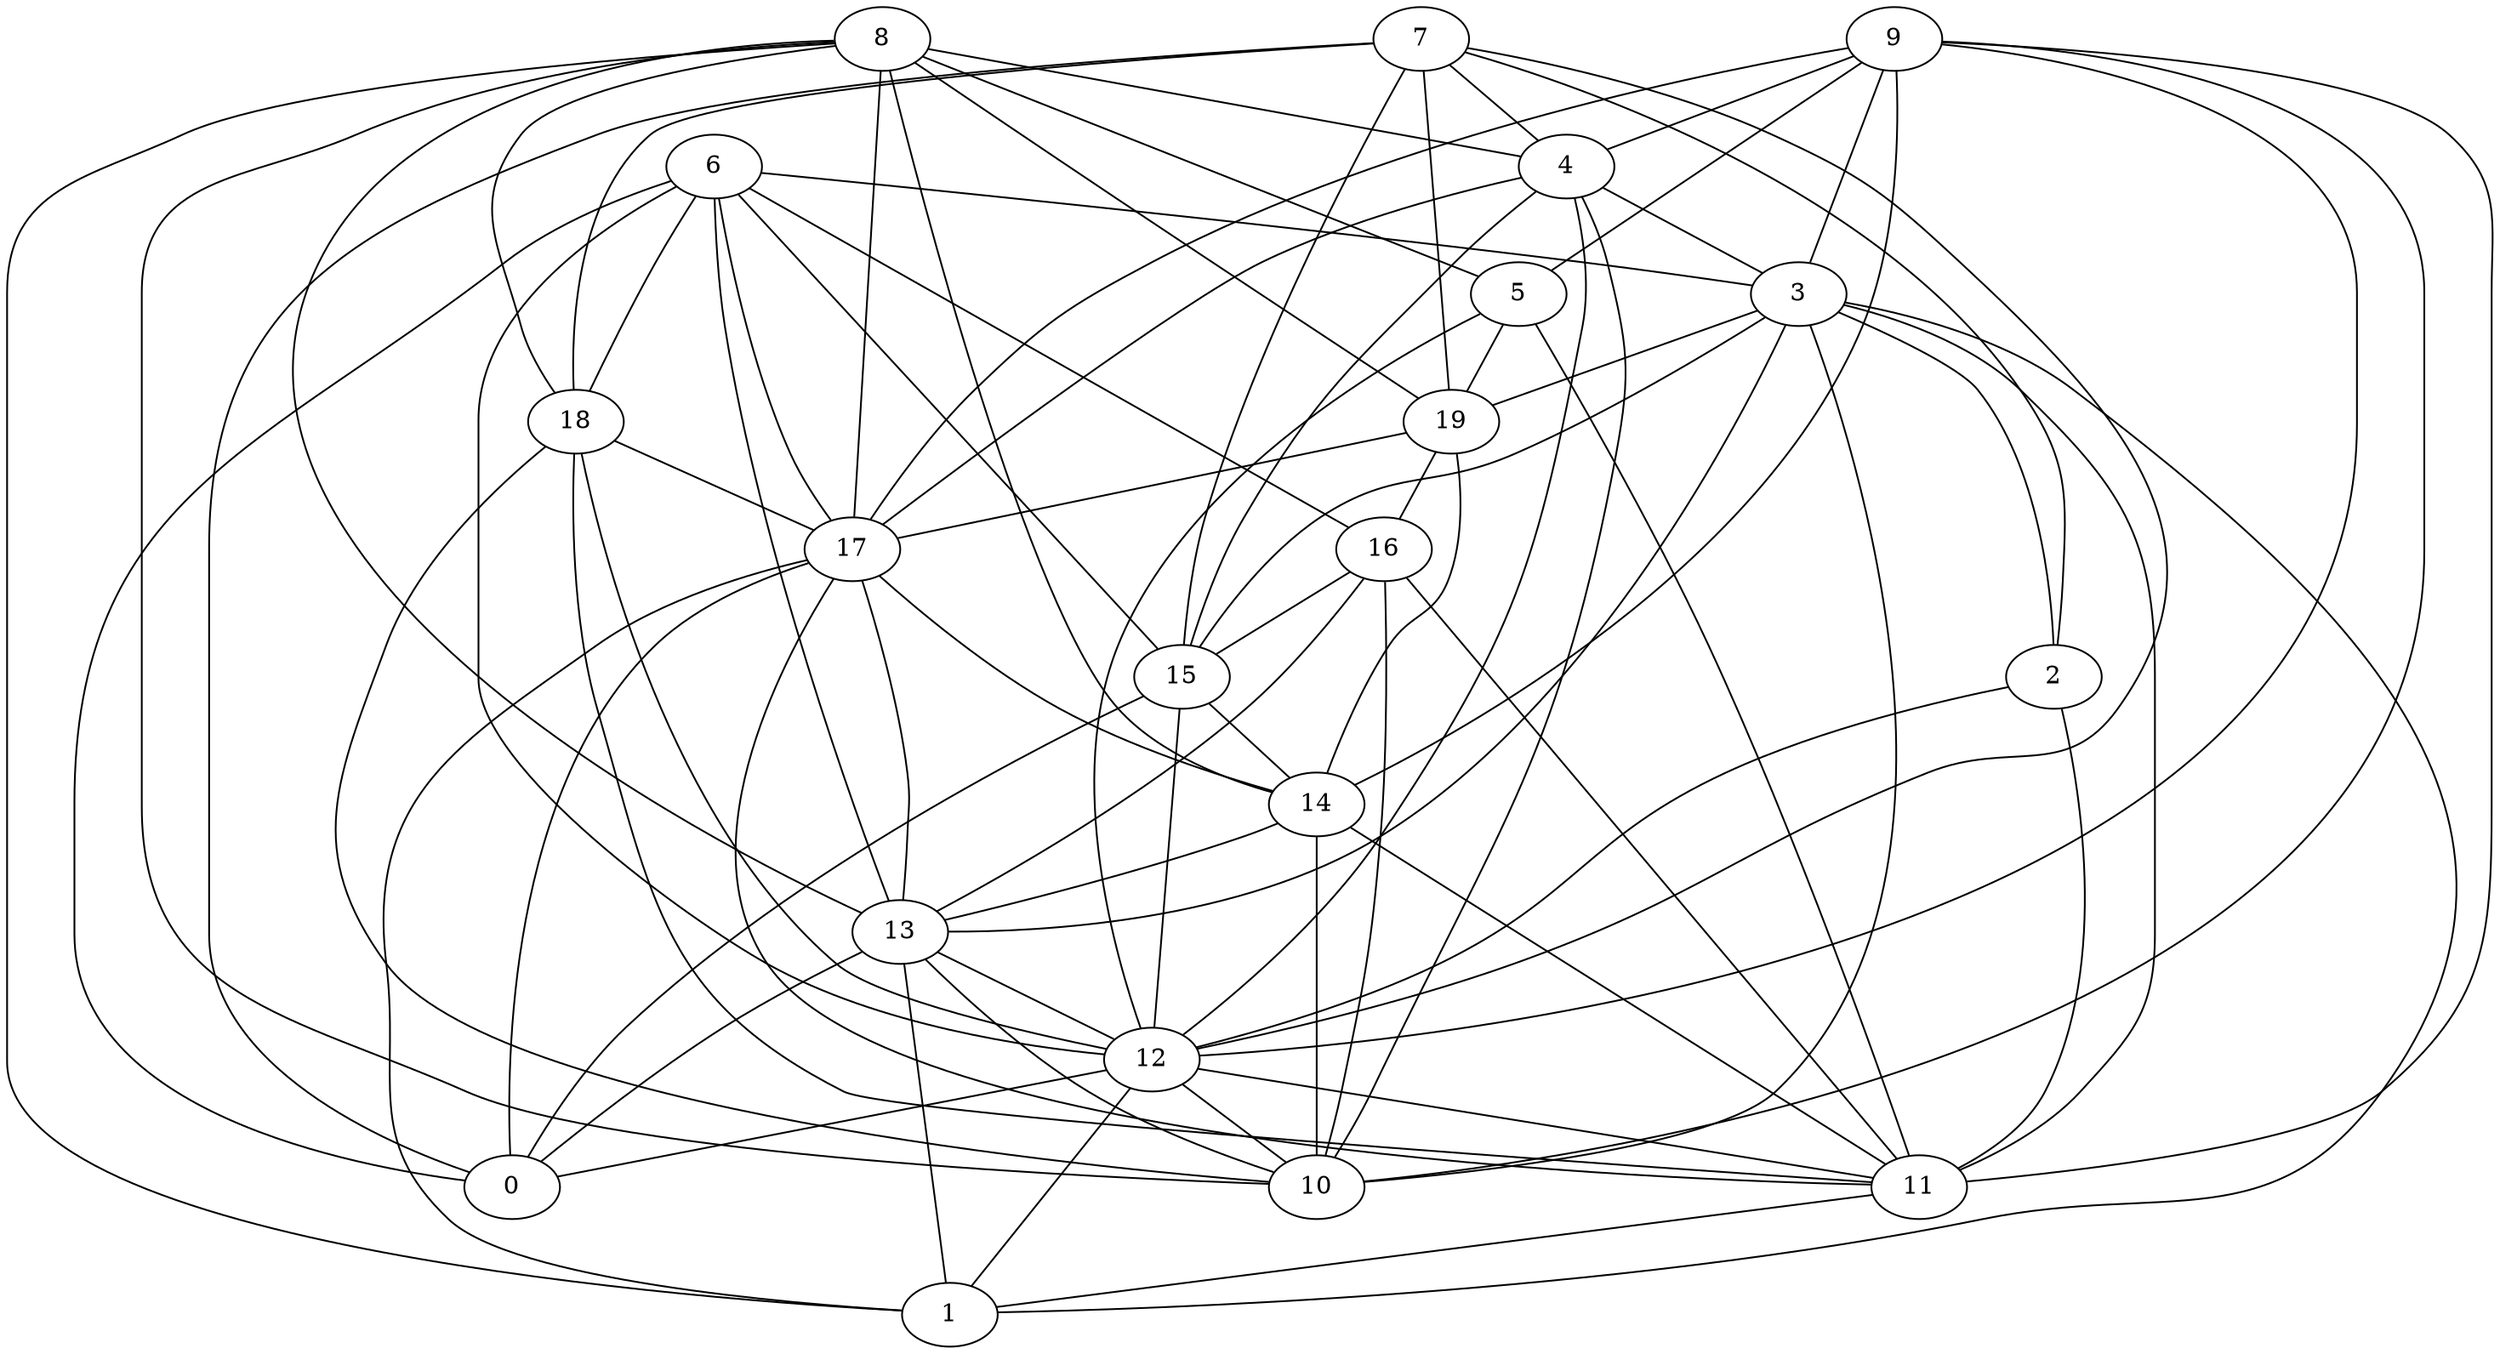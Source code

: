 digraph GG_graph {

subgraph G_graph {
edge [color = black]
"12" -> "0" [dir = none]
"12" -> "10" [dir = none]
"19" -> "16" [dir = none]
"6" -> "12" [dir = none]
"6" -> "18" [dir = none]
"6" -> "3" [dir = none]
"6" -> "17" [dir = none]
"6" -> "16" [dir = none]
"6" -> "0" [dir = none]
"8" -> "5" [dir = none]
"8" -> "18" [dir = none]
"8" -> "17" [dir = none]
"4" -> "12" [dir = none]
"4" -> "17" [dir = none]
"4" -> "15" [dir = none]
"5" -> "11" [dir = none]
"9" -> "10" [dir = none]
"9" -> "17" [dir = none]
"18" -> "11" [dir = none]
"18" -> "10" [dir = none]
"11" -> "1" [dir = none]
"14" -> "11" [dir = none]
"14" -> "13" [dir = none]
"13" -> "10" [dir = none]
"13" -> "0" [dir = none]
"13" -> "12" [dir = none]
"15" -> "12" [dir = none]
"3" -> "1" [dir = none]
"3" -> "11" [dir = none]
"3" -> "2" [dir = none]
"3" -> "19" [dir = none]
"16" -> "11" [dir = none]
"16" -> "10" [dir = none]
"2" -> "11" [dir = none]
"7" -> "18" [dir = none]
"7" -> "15" [dir = none]
"17" -> "1" [dir = none]
"17" -> "14" [dir = none]
"17" -> "13" [dir = none]
"7" -> "2" [dir = none]
"8" -> "13" [dir = none]
"8" -> "19" [dir = none]
"7" -> "4" [dir = none]
"9" -> "4" [dir = none]
"18" -> "12" [dir = none]
"3" -> "13" [dir = none]
"4" -> "3" [dir = none]
"19" -> "17" [dir = none]
"12" -> "11" [dir = none]
"2" -> "12" [dir = none]
"7" -> "12" [dir = none]
"8" -> "1" [dir = none]
"16" -> "15" [dir = none]
"3" -> "10" [dir = none]
"7" -> "0" [dir = none]
"4" -> "10" [dir = none]
"15" -> "14" [dir = none]
"19" -> "14" [dir = none]
"5" -> "19" [dir = none]
"7" -> "19" [dir = none]
"9" -> "5" [dir = none]
"16" -> "13" [dir = none]
"5" -> "12" [dir = none]
"8" -> "10" [dir = none]
"18" -> "17" [dir = none]
"6" -> "13" [dir = none]
"3" -> "15" [dir = none]
"8" -> "14" [dir = none]
"9" -> "12" [dir = none]
"6" -> "15" [dir = none]
"15" -> "0" [dir = none]
"9" -> "14" [dir = none]
"12" -> "1" [dir = none]
"14" -> "10" [dir = none]
"9" -> "11" [dir = none]
"17" -> "11" [dir = none]
"8" -> "4" [dir = none]
"13" -> "1" [dir = none]
"9" -> "3" [dir = none]
"17" -> "0" [dir = none]
}

}
